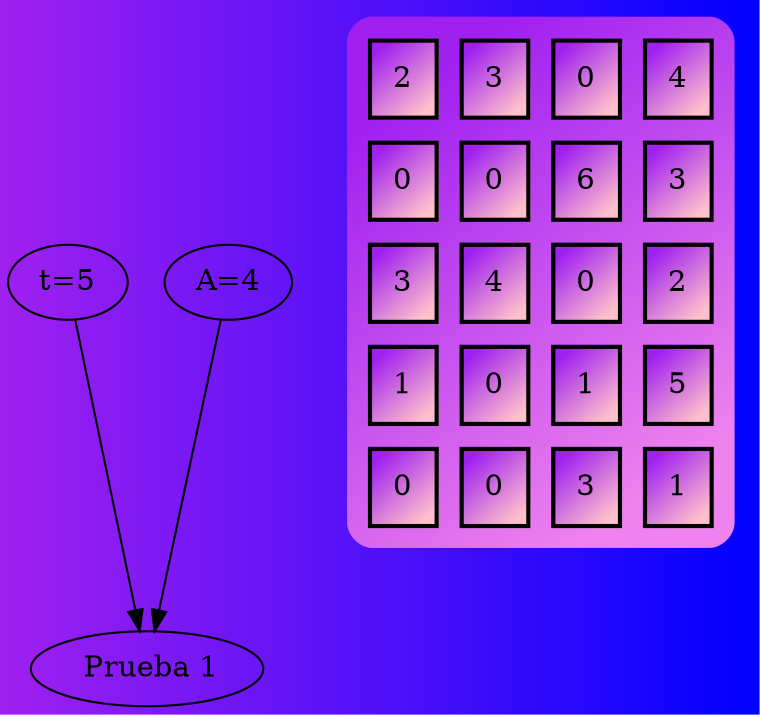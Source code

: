 
            digraph G {fontname="Helvetica,Arial,sans-serif" "t=5","A=4"->" Prueba 1"   bgcolor="purple:blue" style="filled"
            a0 [ shape=none label=<
            <TABLE border="0" cellspacing="10" cellpadding="10" style="rounded"  bgcolor="purple:violet" gradientangle="315">
<TR><TD border="2"  bgcolor="purple:pink"  gradientangle="315">2</TD>
<TD border="2"  bgcolor="purple:pink"  gradientangle="315">3</TD>
<TD border="2"  bgcolor="purple:pink"  gradientangle="315">0</TD>
<TD border="2"  bgcolor="purple:pink"  gradientangle="315">4</TD>
</TR>
<TR><TD border="2"  bgcolor="purple:pink"  gradientangle="315">0</TD>
<TD border="2"  bgcolor="purple:pink"  gradientangle="315">0</TD>
<TD border="2"  bgcolor="purple:pink"  gradientangle="315">6</TD>
<TD border="2"  bgcolor="purple:pink"  gradientangle="315">3</TD>
</TR>
<TR><TD border="2"  bgcolor="purple:pink"  gradientangle="315">3</TD>
<TD border="2"  bgcolor="purple:pink"  gradientangle="315">4</TD>
<TD border="2"  bgcolor="purple:pink"  gradientangle="315">0</TD>
<TD border="2"  bgcolor="purple:pink"  gradientangle="315">2</TD>
</TR>
<TR><TD border="2"  bgcolor="purple:pink"  gradientangle="315">1</TD>
<TD border="2"  bgcolor="purple:pink"  gradientangle="315">0</TD>
<TD border="2"  bgcolor="purple:pink"  gradientangle="315">1</TD>
<TD border="2"  bgcolor="purple:pink"  gradientangle="315">5</TD>
</TR>
<TR><TD border="2"  bgcolor="purple:pink"  gradientangle="315">0</TD>
<TD border="2"  bgcolor="purple:pink"  gradientangle="315">0</TD>
<TD border="2"  bgcolor="purple:pink"  gradientangle="315">3</TD>
<TD border="2"  bgcolor="purple:pink"  gradientangle="315">1</TD>
 </TR></TABLE>>];
                }

